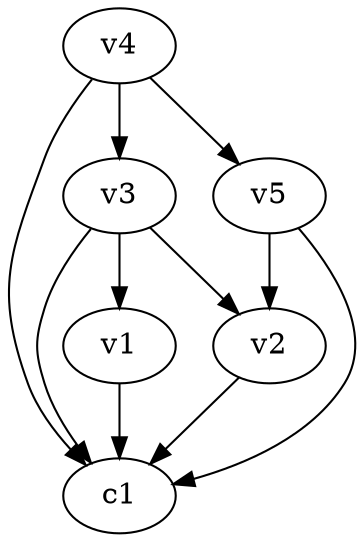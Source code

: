 strict digraph  {
c1;
v1;
v2;
v3;
v4;
v5;
v1 -> c1  [weight=1];
v2 -> c1  [weight=1];
v3 -> c1  [weight=1];
v3 -> v1  [weight=1];
v3 -> v2  [weight=1];
v4 -> c1  [weight=1];
v4 -> v5  [weight=1];
v4 -> v3  [weight=1];
v5 -> c1  [weight=1];
v5 -> v2  [weight=1];
}
